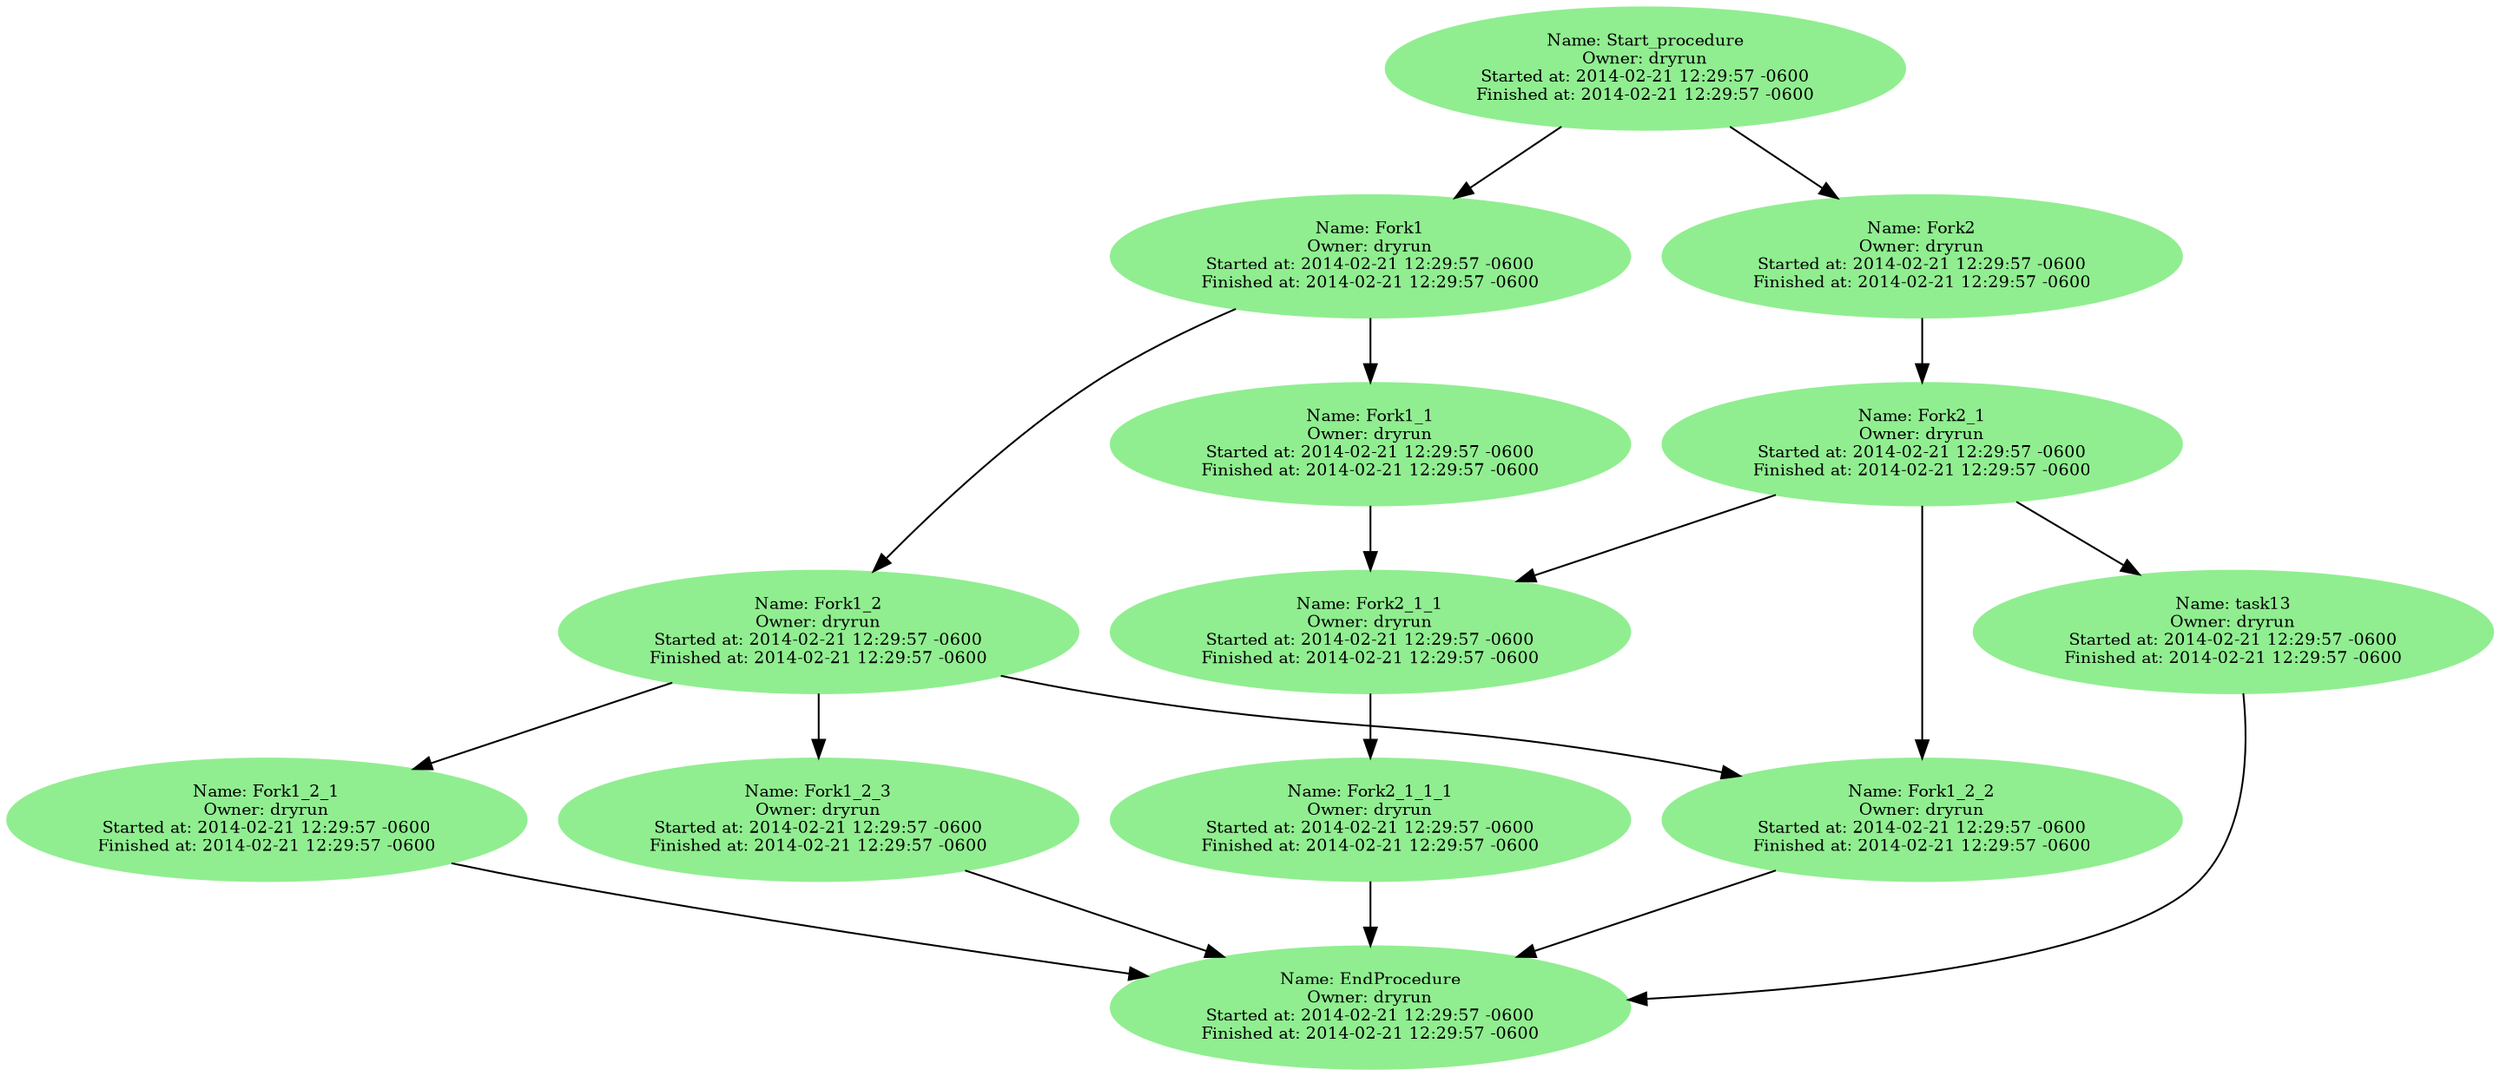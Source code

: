 digraph bendy_planner {
	Start_procedure [fontsize="9"];
	Start_procedure [label="Name: Start_procedure\nOwner: dryrun\nStarted at: 2014-02-21 12:29:57 -0600\nFinished at: 2014-02-21 12:29:57 -0600\n"];
	Start_procedure [style="filled"];
	Start_procedure [color="PaleGreen2"];
	Start_procedure [fillcolor="PaleGreen2"];
	Fork1 [fontsize="9"];
	Fork1 [label="Name: Fork1\nOwner: dryrun\nStarted at: 2014-02-21 12:29:57 -0600\nFinished at: 2014-02-21 12:29:57 -0600\n"];
	Fork1 [style="filled"];
	Fork1 [color="PaleGreen2"];
	Fork1 [fillcolor="PaleGreen2"];
	Fork2 [fontsize="9"];
	Fork2 [label="Name: Fork2\nOwner: dryrun\nStarted at: 2014-02-21 12:29:57 -0600\nFinished at: 2014-02-21 12:29:57 -0600\n"];
	Fork2 [style="filled"];
	Fork2 [color="PaleGreen2"];
	Fork2 [fillcolor="PaleGreen2"];
	Fork1_1 [fontsize="9"];
	Fork1_1 [label="Name: Fork1_1\nOwner: dryrun\nStarted at: 2014-02-21 12:29:57 -0600\nFinished at: 2014-02-21 12:29:57 -0600\n"];
	Fork1_1 [style="filled"];
	Fork1_1 [URL="http://google.com"];
	Fork1_1 [tooltip="Click for details"];
	Fork1_1 [color="PaleGreen2"];
	Fork1_1 [fillcolor="PaleGreen2"];
	Fork1_2 [fontsize="9"];
	Fork1_2 [label="Name: Fork1_2\nOwner: dryrun\nStarted at: 2014-02-21 12:29:57 -0600\nFinished at: 2014-02-21 12:29:57 -0600\n"];
	Fork1_2 [style="filled"];
	Fork1_2 [color="PaleGreen2"];
	Fork1_2 [fillcolor="PaleGreen2"];
	Fork1_2_1 [fontsize="9"];
	Fork1_2_1 [label="Name: Fork1_2_1\nOwner: dryrun\nStarted at: 2014-02-21 12:29:57 -0600\nFinished at: 2014-02-21 12:29:57 -0600\n"];
	Fork1_2_1 [style="filled"];
	Fork1_2_1 [color="PaleGreen2"];
	Fork1_2_1 [fillcolor="PaleGreen2"];
	Fork1_2_2 [fontsize="9"];
	Fork1_2_2 [label="Name: Fork1_2_2\nOwner: dryrun\nStarted at: 2014-02-21 12:29:57 -0600\nFinished at: 2014-02-21 12:29:57 -0600\n"];
	Fork1_2_2 [style="filled"];
	Fork1_2_2 [color="PaleGreen2"];
	Fork1_2_2 [fillcolor="PaleGreen2"];
	Fork1_2_3 [fontsize="9"];
	Fork1_2_3 [label="Name: Fork1_2_3\nOwner: dryrun\nStarted at: 2014-02-21 12:29:57 -0600\nFinished at: 2014-02-21 12:29:57 -0600\n"];
	Fork1_2_3 [style="filled"];
	Fork1_2_3 [color="PaleGreen2"];
	Fork1_2_3 [fillcolor="PaleGreen2"];
	Fork2_1 [fontsize="9"];
	Fork2_1 [label="Name: Fork2_1\nOwner: dryrun\nStarted at: 2014-02-21 12:29:57 -0600\nFinished at: 2014-02-21 12:29:57 -0600\n"];
	Fork2_1 [style="filled"];
	Fork2_1 [URL="http://yahoo.com"];
	Fork2_1 [tooltip="Click for details"];
	Fork2_1 [color="PaleGreen2"];
	Fork2_1 [fillcolor="PaleGreen2"];
	Fork2_1_1 [fontsize="9"];
	Fork2_1_1 [label="Name: Fork2_1_1\nOwner: dryrun\nStarted at: 2014-02-21 12:29:57 -0600\nFinished at: 2014-02-21 12:29:57 -0600\n"];
	Fork2_1_1 [style="filled"];
	Fork2_1_1 [color="PaleGreen2"];
	Fork2_1_1 [fillcolor="PaleGreen2"];
	Fork2_1_1_1 [fontsize="9"];
	Fork2_1_1_1 [label="Name: Fork2_1_1_1\nOwner: dryrun\nStarted at: 2014-02-21 12:29:57 -0600\nFinished at: 2014-02-21 12:29:57 -0600\n"];
	Fork2_1_1_1 [style="filled"];
	Fork2_1_1_1 [color="PaleGreen2"];
	Fork2_1_1_1 [fillcolor="PaleGreen2"];
	EndProcedure [fontsize="9"];
	EndProcedure [label="Name: EndProcedure\nOwner: dryrun\nStarted at: 2014-02-21 12:29:57 -0600\nFinished at: 2014-02-21 12:29:57 -0600\n"];
	EndProcedure [style="filled"];
	EndProcedure [color="PaleGreen2"];
	EndProcedure [fillcolor="PaleGreen2"];
	task13 [fontsize="9"];
	task13 [label="Name: task13\nOwner: dryrun\nStarted at: 2014-02-21 12:29:57 -0600\nFinished at: 2014-02-21 12:29:57 -0600\n"];
	task13 [style="filled"];
	task13 [color="PaleGreen2"];
	task13 [fillcolor="PaleGreen2"];
	Start_procedure -> Fork1;
	Start_procedure -> Fork2;
	Fork1 -> Fork1_1;
	Fork1 -> Fork1_2;
	Fork2 -> Fork2_1;
	Fork1_1 -> Fork2_1_1;
	Fork1_2 -> Fork1_2_1;
	Fork1_2 -> Fork1_2_2;
	Fork1_2 -> Fork1_2_3;
	Fork1_2_1 -> EndProcedure;
	Fork1_2_2 -> EndProcedure;
	Fork1_2_3 -> EndProcedure;
	Fork2_1 -> Fork1_2_2;
	Fork2_1 -> Fork2_1_1;
	Fork2_1 -> task13;
	Fork2_1_1 -> Fork2_1_1_1;
	Fork2_1_1_1 -> EndProcedure;
	task13 -> EndProcedure;
}
